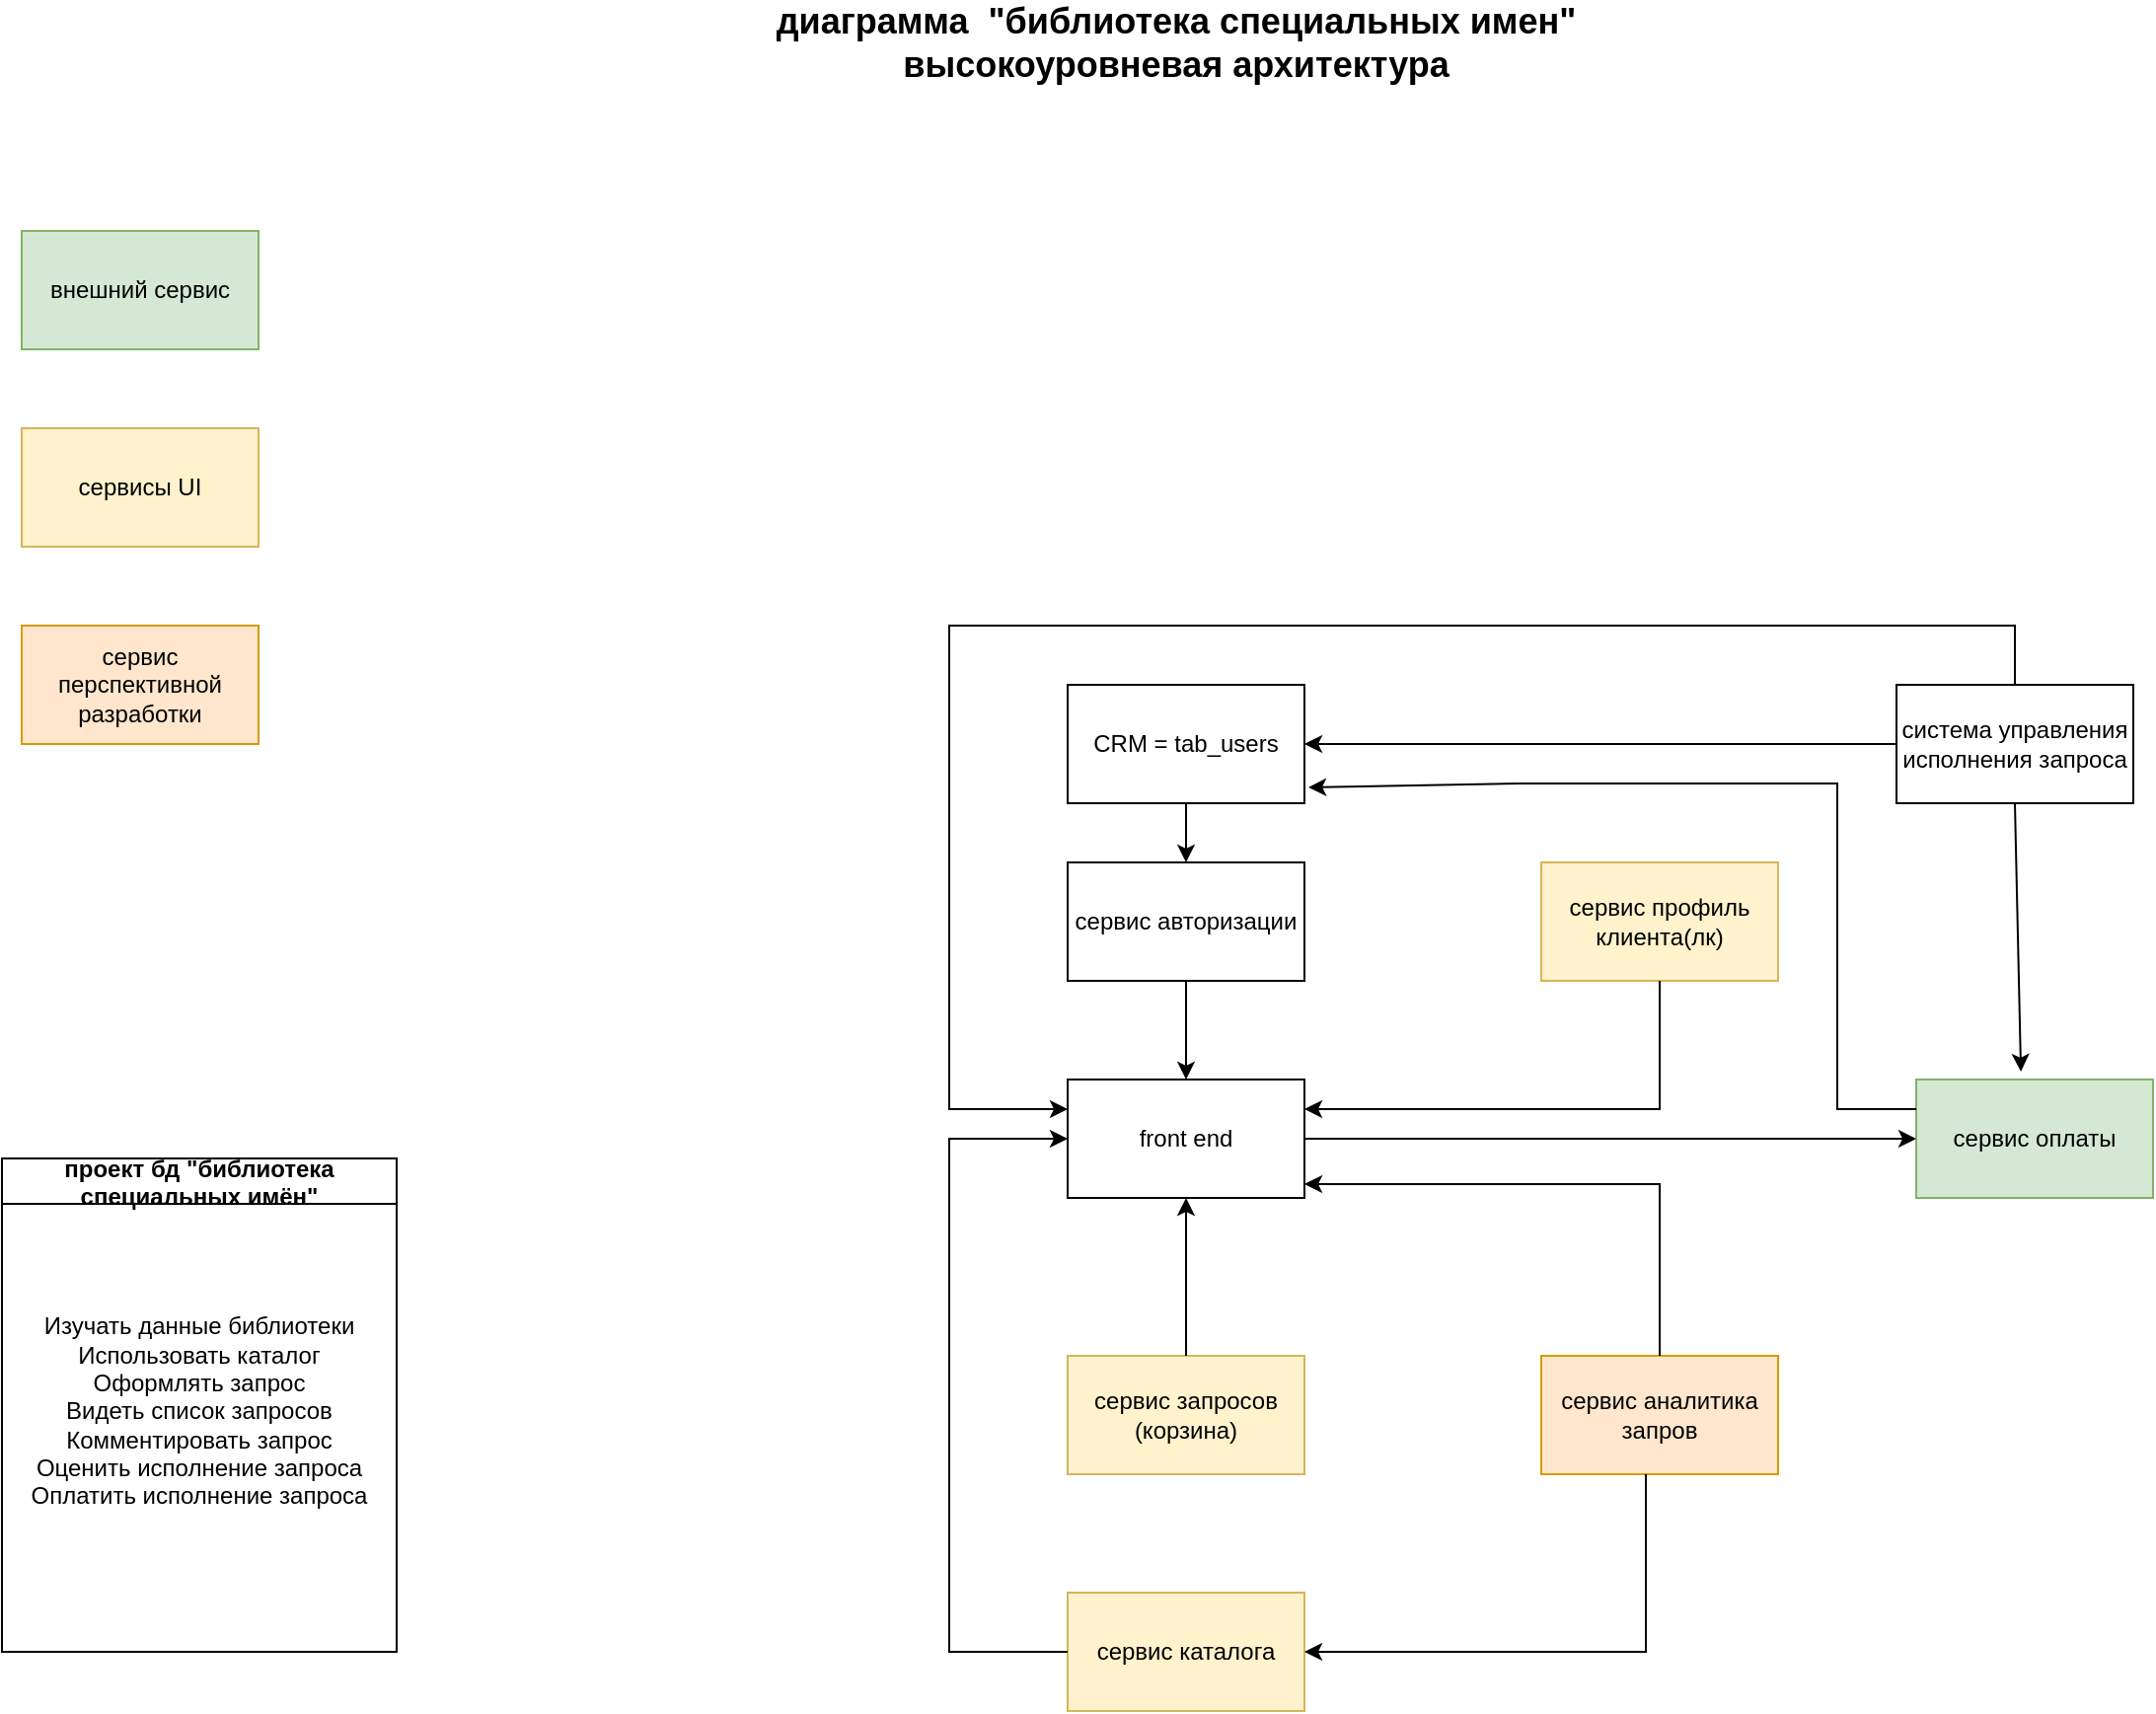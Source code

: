 <mxfile version="20.2.3" type="github" pages="2">
  <diagram id="uOLnhWXbvwbu3YFsVj8e" name="Страница 1">
    <mxGraphModel dx="1102" dy="569" grid="1" gridSize="10" guides="1" tooltips="1" connect="1" arrows="1" fold="1" page="1" pageScale="1" pageWidth="1654" pageHeight="2336" math="0" shadow="0">
      <root>
        <mxCell id="0" />
        <mxCell id="1" parent="0" />
        <mxCell id="KiBXUwX40HchvvAshSLg-1" value="front end" style="rounded=0;whiteSpace=wrap;html=1;" parent="1" vertex="1">
          <mxGeometry x="570" y="1430" width="120" height="60" as="geometry" />
        </mxCell>
        <mxCell id="KiBXUwX40HchvvAshSLg-2" value="сервис каталога" style="rounded=0;whiteSpace=wrap;html=1;fillColor=#fff2cc;strokeColor=#d6b656;" parent="1" vertex="1">
          <mxGeometry x="570" y="1690" width="120" height="60" as="geometry" />
        </mxCell>
        <mxCell id="KiBXUwX40HchvvAshSLg-3" value="CRM = tab_users" style="rounded=0;whiteSpace=wrap;html=1;" parent="1" vertex="1">
          <mxGeometry x="570" y="1230" width="120" height="60" as="geometry" />
        </mxCell>
        <mxCell id="KiBXUwX40HchvvAshSLg-4" value="система управления исполнения запроса" style="rounded=0;whiteSpace=wrap;html=1;" parent="1" vertex="1">
          <mxGeometry x="990" y="1230" width="120" height="60" as="geometry" />
        </mxCell>
        <mxCell id="KiBXUwX40HchvvAshSLg-5" value="сервис запросов&lt;br&gt;(корзина)" style="rounded=0;whiteSpace=wrap;html=1;fillColor=#fff2cc;strokeColor=#d6b656;" parent="1" vertex="1">
          <mxGeometry x="570" y="1570" width="120" height="60" as="geometry" />
        </mxCell>
        <mxCell id="KiBXUwX40HchvvAshSLg-6" value="сервис оплаты" style="rounded=0;whiteSpace=wrap;html=1;fillColor=#d5e8d4;strokeColor=#82b366;" parent="1" vertex="1">
          <mxGeometry x="1000" y="1430" width="120" height="60" as="geometry" />
        </mxCell>
        <mxCell id="KiBXUwX40HchvvAshSLg-7" value="сервис аналитика запров" style="rounded=0;whiteSpace=wrap;html=1;fillColor=#ffe6cc;strokeColor=#d79b00;" parent="1" vertex="1">
          <mxGeometry x="810" y="1570" width="120" height="60" as="geometry" />
        </mxCell>
        <mxCell id="KiBXUwX40HchvvAshSLg-8" value="сервис авторизации" style="rounded=0;whiteSpace=wrap;html=1;" parent="1" vertex="1">
          <mxGeometry x="570" y="1320" width="120" height="60" as="geometry" />
        </mxCell>
        <mxCell id="KiBXUwX40HchvvAshSLg-9" value="" style="endArrow=classic;html=1;rounded=0;entryX=0.5;entryY=0;entryDx=0;entryDy=0;" parent="1" source="KiBXUwX40HchvvAshSLg-8" target="KiBXUwX40HchvvAshSLg-1" edge="1">
          <mxGeometry width="50" height="50" relative="1" as="geometry">
            <mxPoint x="622" y="1470" as="sourcePoint" />
            <mxPoint x="660" y="1500" as="targetPoint" />
          </mxGeometry>
        </mxCell>
        <mxCell id="KiBXUwX40HchvvAshSLg-10" value="" style="endArrow=classic;html=1;rounded=0;" parent="1" target="KiBXUwX40HchvvAshSLg-8" edge="1">
          <mxGeometry width="50" height="50" relative="1" as="geometry">
            <mxPoint x="630" y="1290" as="sourcePoint" />
            <mxPoint x="680" y="1240" as="targetPoint" />
          </mxGeometry>
        </mxCell>
        <mxCell id="KiBXUwX40HchvvAshSLg-11" value="" style="endArrow=classic;html=1;rounded=0;entryX=0.5;entryY=1;entryDx=0;entryDy=0;" parent="1" target="KiBXUwX40HchvvAshSLg-1" edge="1">
          <mxGeometry width="50" height="50" relative="1" as="geometry">
            <mxPoint x="630" y="1570" as="sourcePoint" />
            <mxPoint x="680" y="1520" as="targetPoint" />
          </mxGeometry>
        </mxCell>
        <mxCell id="KiBXUwX40HchvvAshSLg-12" value="" style="endArrow=classic;html=1;rounded=0;exitX=0;exitY=0.5;exitDx=0;exitDy=0;" parent="1" source="KiBXUwX40HchvvAshSLg-4" target="KiBXUwX40HchvvAshSLg-3" edge="1">
          <mxGeometry width="50" height="50" relative="1" as="geometry">
            <mxPoint x="820" y="1490" as="sourcePoint" />
            <mxPoint x="870" y="1440" as="targetPoint" />
          </mxGeometry>
        </mxCell>
        <mxCell id="KiBXUwX40HchvvAshSLg-14" value="" style="endArrow=classic;html=1;rounded=0;exitX=0.5;exitY=1;exitDx=0;exitDy=0;entryX=0.442;entryY=-0.067;entryDx=0;entryDy=0;entryPerimeter=0;" parent="1" source="KiBXUwX40HchvvAshSLg-4" target="KiBXUwX40HchvvAshSLg-6" edge="1">
          <mxGeometry width="50" height="50" relative="1" as="geometry">
            <mxPoint x="820" y="1510" as="sourcePoint" />
            <mxPoint x="870" y="1460" as="targetPoint" />
          </mxGeometry>
        </mxCell>
        <mxCell id="KiBXUwX40HchvvAshSLg-15" value="" style="endArrow=classic;html=1;rounded=0;exitX=0;exitY=0.25;exitDx=0;exitDy=0;entryX=1.017;entryY=0.867;entryDx=0;entryDy=0;entryPerimeter=0;" parent="1" source="KiBXUwX40HchvvAshSLg-6" target="KiBXUwX40HchvvAshSLg-3" edge="1">
          <mxGeometry width="50" height="50" relative="1" as="geometry">
            <mxPoint x="820" y="1510" as="sourcePoint" />
            <mxPoint x="870" y="1460" as="targetPoint" />
            <Array as="points">
              <mxPoint x="960" y="1445" />
              <mxPoint x="960" y="1280" />
              <mxPoint x="800" y="1280" />
            </Array>
          </mxGeometry>
        </mxCell>
        <mxCell id="KiBXUwX40HchvvAshSLg-16" value="сервис профиль клиента(лк)" style="rounded=0;whiteSpace=wrap;html=1;fillColor=#fff2cc;strokeColor=#d6b656;" parent="1" vertex="1">
          <mxGeometry x="810" y="1320" width="120" height="60" as="geometry" />
        </mxCell>
        <mxCell id="KiBXUwX40HchvvAshSLg-17" value="" style="endArrow=classic;html=1;rounded=0;exitX=1;exitY=0.5;exitDx=0;exitDy=0;entryX=0;entryY=0.5;entryDx=0;entryDy=0;" parent="1" source="KiBXUwX40HchvvAshSLg-1" target="KiBXUwX40HchvvAshSLg-6" edge="1">
          <mxGeometry width="50" height="50" relative="1" as="geometry">
            <mxPoint x="820" y="1510" as="sourcePoint" />
            <mxPoint x="870" y="1460" as="targetPoint" />
          </mxGeometry>
        </mxCell>
        <mxCell id="KiBXUwX40HchvvAshSLg-18" value="" style="endArrow=classic;html=1;rounded=0;exitX=0;exitY=0.5;exitDx=0;exitDy=0;entryX=0;entryY=0.5;entryDx=0;entryDy=0;" parent="1" source="KiBXUwX40HchvvAshSLg-2" target="KiBXUwX40HchvvAshSLg-1" edge="1">
          <mxGeometry width="50" height="50" relative="1" as="geometry">
            <mxPoint x="620" y="1690" as="sourcePoint" />
            <mxPoint x="500" y="1410" as="targetPoint" />
            <Array as="points">
              <mxPoint x="510" y="1720" />
              <mxPoint x="510" y="1460" />
            </Array>
          </mxGeometry>
        </mxCell>
        <mxCell id="KiBXUwX40HchvvAshSLg-20" value="" style="endArrow=classic;html=1;rounded=0;entryX=1;entryY=0.883;entryDx=0;entryDy=0;entryPerimeter=0;exitX=0.5;exitY=0;exitDx=0;exitDy=0;" parent="1" source="KiBXUwX40HchvvAshSLg-7" target="KiBXUwX40HchvvAshSLg-1" edge="1">
          <mxGeometry width="50" height="50" relative="1" as="geometry">
            <mxPoint x="690" y="1600" as="sourcePoint" />
            <mxPoint x="740" y="1550" as="targetPoint" />
            <Array as="points">
              <mxPoint x="870" y="1483" />
            </Array>
          </mxGeometry>
        </mxCell>
        <mxCell id="KiBXUwX40HchvvAshSLg-21" value="" style="endArrow=classic;html=1;rounded=0;entryX=1;entryY=0.5;entryDx=0;entryDy=0;" parent="1" target="KiBXUwX40HchvvAshSLg-2" edge="1">
          <mxGeometry width="50" height="50" relative="1" as="geometry">
            <mxPoint x="863" y="1630" as="sourcePoint" />
            <mxPoint x="740" y="1670" as="targetPoint" />
            <Array as="points">
              <mxPoint x="863" y="1720" />
            </Array>
          </mxGeometry>
        </mxCell>
        <mxCell id="KiBXUwX40HchvvAshSLg-22" value="" style="endArrow=classic;html=1;rounded=0;exitX=0.5;exitY=1;exitDx=0;exitDy=0;entryX=1;entryY=0.25;entryDx=0;entryDy=0;" parent="1" source="KiBXUwX40HchvvAshSLg-16" target="KiBXUwX40HchvvAshSLg-1" edge="1">
          <mxGeometry width="50" height="50" relative="1" as="geometry">
            <mxPoint x="820" y="1510" as="sourcePoint" />
            <mxPoint x="870" y="1460" as="targetPoint" />
            <Array as="points">
              <mxPoint x="870" y="1445" />
            </Array>
          </mxGeometry>
        </mxCell>
        <mxCell id="KiBXUwX40HchvvAshSLg-24" value="" style="endArrow=classic;html=1;rounded=0;entryX=0;entryY=0.25;entryDx=0;entryDy=0;exitX=0.5;exitY=0;exitDx=0;exitDy=0;" parent="1" source="KiBXUwX40HchvvAshSLg-4" target="KiBXUwX40HchvvAshSLg-1" edge="1">
          <mxGeometry width="50" height="50" relative="1" as="geometry">
            <mxPoint x="930" y="1200" as="sourcePoint" />
            <mxPoint x="870" y="1460" as="targetPoint" />
            <Array as="points">
              <mxPoint x="1050" y="1200" />
              <mxPoint x="510" y="1200" />
              <mxPoint x="510" y="1445" />
            </Array>
          </mxGeometry>
        </mxCell>
        <mxCell id="poS7j5ykNW21V9rGCTSn-1" value="диаграмма&amp;nbsp; &quot;библиотека специальных имен&quot; высокоуровневая архитектура" style="text;html=1;strokeColor=none;fillColor=none;align=center;verticalAlign=middle;whiteSpace=wrap;rounded=0;fontStyle=1;fontSize=18;" parent="1" vertex="1">
          <mxGeometry x="390" y="890" width="470" height="30" as="geometry" />
        </mxCell>
        <mxCell id="sejF_Mk4EfJU3O1FlYMp-1" value="внешний сервис" style="rounded=0;whiteSpace=wrap;html=1;fillColor=#d5e8d4;strokeColor=#82b366;" parent="1" vertex="1">
          <mxGeometry x="40" y="1000" width="120" height="60" as="geometry" />
        </mxCell>
        <mxCell id="sejF_Mk4EfJU3O1FlYMp-2" value="сервисы UI" style="rounded=0;whiteSpace=wrap;html=1;fillColor=#fff2cc;strokeColor=#d6b656;" parent="1" vertex="1">
          <mxGeometry x="40" y="1100" width="120" height="60" as="geometry" />
        </mxCell>
        <mxCell id="sejF_Mk4EfJU3O1FlYMp-3" value="сервис перспективной разработки" style="rounded=0;whiteSpace=wrap;html=1;fillColor=#ffe6cc;strokeColor=#d79b00;" parent="1" vertex="1">
          <mxGeometry x="40" y="1200" width="120" height="60" as="geometry" />
        </mxCell>
        <mxCell id="a0_3FXgPY6l11k68r1m9-2" value="проект бд &quot;библиотека &#xa;специальных имён&quot;" style="swimlane;" parent="1" vertex="1">
          <mxGeometry x="30" y="1470" width="200" height="250" as="geometry">
            <mxRectangle x="40" y="1310" width="140" height="30" as="alternateBounds" />
          </mxGeometry>
        </mxCell>
        <mxCell id="LjXbcE_WTVgvDwUwSeUg-1" value="Изучать данные библиотеки&lt;br&gt;Использовать каталог&lt;br&gt;Оформлять запрос&lt;br&gt;Видеть список запросов&lt;br&gt;Комментировать запрос&lt;br&gt;Оценить исполнение запроса&lt;br&gt;Оплатить исполнение запроса" style="text;html=1;strokeColor=none;fillColor=none;align=center;verticalAlign=middle;whiteSpace=wrap;rounded=0;" parent="a0_3FXgPY6l11k68r1m9-2" vertex="1">
          <mxGeometry x="10" y="45" width="180" height="165" as="geometry" />
        </mxCell>
      </root>
    </mxGraphModel>
  </diagram>
  <diagram id="ojLo5bL1_3SbhHeNFm-r" name="Страница 2">
    <mxGraphModel dx="1102" dy="569" grid="1" gridSize="10" guides="1" tooltips="1" connect="1" arrows="1" fold="1" page="1" pageScale="1" pageWidth="1654" pageHeight="2336" math="0" shadow="0">
      <root>
        <mxCell id="0" />
        <mxCell id="1" parent="0" />
        <mxCell id="XQbUPEfCAZjohGdiWMpB-1" value="CJM" style="text;html=1;strokeColor=none;fillColor=none;align=center;verticalAlign=middle;whiteSpace=wrap;rounded=0;" parent="1" vertex="1">
          <mxGeometry x="530" y="30" width="60" height="30" as="geometry" />
        </mxCell>
        <mxCell id="XQbUPEfCAZjohGdiWMpB-2" value="старт" style="ellipse;whiteSpace=wrap;html=1;aspect=fixed;" parent="1" vertex="1">
          <mxGeometry x="120" y="220" width="80" height="80" as="geometry" />
        </mxCell>
        <mxCell id="XQbUPEfCAZjohGdiWMpB-3" value="вижу главную страницу" style="rounded=0;whiteSpace=wrap;html=1;" parent="1" vertex="1">
          <mxGeometry x="270" y="230" width="120" height="60" as="geometry" />
        </mxCell>
        <mxCell id="XQbUPEfCAZjohGdiWMpB-4" value="" style="endArrow=classic;html=1;rounded=0;entryX=0;entryY=0.5;entryDx=0;entryDy=0;" parent="1" target="XQbUPEfCAZjohGdiWMpB-3" edge="1">
          <mxGeometry width="50" height="50" relative="1" as="geometry">
            <mxPoint x="200" y="260" as="sourcePoint" />
            <mxPoint x="250" y="210" as="targetPoint" />
          </mxGeometry>
        </mxCell>
        <mxCell id="XQbUPEfCAZjohGdiWMpB-5" value="ищу в каталоге" style="rounded=0;whiteSpace=wrap;html=1;" parent="1" vertex="1">
          <mxGeometry x="480" y="230" width="120" height="60" as="geometry" />
        </mxCell>
        <mxCell id="XQbUPEfCAZjohGdiWMpB-6" value="личный кабинет&lt;br&gt;" style="rounded=0;whiteSpace=wrap;html=1;" parent="1" vertex="1">
          <mxGeometry x="270" y="710" width="120" height="60" as="geometry" />
        </mxCell>
        <mxCell id="XQbUPEfCAZjohGdiWMpB-7" value="изучение библиотеки" style="rounded=0;whiteSpace=wrap;html=1;" parent="1" vertex="1">
          <mxGeometry x="690" y="340" width="120" height="60" as="geometry" />
        </mxCell>
        <mxCell id="XQbUPEfCAZjohGdiWMpB-8" value="выбираю специальное имя" style="rounded=0;whiteSpace=wrap;html=1;" parent="1" vertex="1">
          <mxGeometry x="480" y="340" width="120" height="60" as="geometry" />
        </mxCell>
        <mxCell id="XQbUPEfCAZjohGdiWMpB-9" value="" style="endArrow=classic;html=1;rounded=0;entryX=0;entryY=0.5;entryDx=0;entryDy=0;" parent="1" target="XQbUPEfCAZjohGdiWMpB-5" edge="1">
          <mxGeometry width="50" height="50" relative="1" as="geometry">
            <mxPoint x="390" y="260" as="sourcePoint" />
            <mxPoint x="440" y="210" as="targetPoint" />
          </mxGeometry>
        </mxCell>
        <mxCell id="XQbUPEfCAZjohGdiWMpB-11" value="" style="endArrow=classic;html=1;rounded=0;exitX=0.5;exitY=1;exitDx=0;exitDy=0;entryX=0.5;entryY=0;entryDx=0;entryDy=0;" parent="1" source="XQbUPEfCAZjohGdiWMpB-5" target="XQbUPEfCAZjohGdiWMpB-8" edge="1">
          <mxGeometry width="50" height="50" relative="1" as="geometry">
            <mxPoint x="540" y="310" as="sourcePoint" />
            <mxPoint x="590" y="260" as="targetPoint" />
          </mxGeometry>
        </mxCell>
        <mxCell id="ZQAKJ8Rejaf8JZ3nZ82J-1" value="" style="endArrow=classic;html=1;rounded=0;entryX=-0.017;entryY=0.633;entryDx=0;entryDy=0;entryPerimeter=0;" parent="1" target="XQbUPEfCAZjohGdiWMpB-7" edge="1">
          <mxGeometry width="50" height="50" relative="1" as="geometry">
            <mxPoint x="600" y="380" as="sourcePoint" />
            <mxPoint x="650" y="330" as="targetPoint" />
          </mxGeometry>
        </mxCell>
        <mxCell id="ZQAKJ8Rejaf8JZ3nZ82J-2" value="запрос&amp;nbsp; исполнен" style="rounded=0;whiteSpace=wrap;html=1;" parent="1" vertex="1">
          <mxGeometry x="700" y="590" width="120" height="60" as="geometry" />
        </mxCell>
        <mxCell id="ZQAKJ8Rejaf8JZ3nZ82J-3" value="оформляю запрос" style="rounded=0;whiteSpace=wrap;html=1;" parent="1" vertex="1">
          <mxGeometry x="480" y="470" width="120" height="60" as="geometry" />
        </mxCell>
        <mxCell id="ZQAKJ8Rejaf8JZ3nZ82J-4" value="запрос боту" style="rounded=0;whiteSpace=wrap;html=1;" parent="1" vertex="1">
          <mxGeometry x="480" y="590" width="120" height="60" as="geometry" />
        </mxCell>
        <mxCell id="ZQAKJ8Rejaf8JZ3nZ82J-5" value="оценить исполнение запроса" style="rounded=0;whiteSpace=wrap;html=1;" parent="1" vertex="1">
          <mxGeometry x="910" y="590" width="120" height="60" as="geometry" />
        </mxCell>
        <mxCell id="ZQAKJ8Rejaf8JZ3nZ82J-6" value="планирую запрос мастеру&lt;br&gt;&amp;nbsp;" style="rounded=0;whiteSpace=wrap;html=1;" parent="1" vertex="1">
          <mxGeometry x="700" y="470" width="120" height="60" as="geometry" />
        </mxCell>
        <mxCell id="s76PbjGOmFIlqRJ48tw0-1" value="" style="endArrow=classic;html=1;rounded=0;entryX=0;entryY=0.5;entryDx=0;entryDy=0;exitX=1;exitY=0.5;exitDx=0;exitDy=0;" parent="1" source="XQbUPEfCAZjohGdiWMpB-6" target="s76PbjGOmFIlqRJ48tw0-18" edge="1">
          <mxGeometry width="50" height="50" relative="1" as="geometry">
            <mxPoint x="390" y="370" as="sourcePoint" />
            <mxPoint x="440" y="830" as="targetPoint" />
            <Array as="points" />
          </mxGeometry>
        </mxCell>
        <mxCell id="s76PbjGOmFIlqRJ48tw0-2" value="" style="endArrow=classic;html=1;rounded=0;exitX=0.5;exitY=1;exitDx=0;exitDy=0;" parent="1" source="XQbUPEfCAZjohGdiWMpB-8" target="ZQAKJ8Rejaf8JZ3nZ82J-3" edge="1">
          <mxGeometry width="50" height="50" relative="1" as="geometry">
            <mxPoint x="530" y="410" as="sourcePoint" />
            <mxPoint x="580" y="360" as="targetPoint" />
          </mxGeometry>
        </mxCell>
        <mxCell id="s76PbjGOmFIlqRJ48tw0-4" value="" style="endArrow=classic;html=1;rounded=0;entryX=0.5;entryY=0;entryDx=0;entryDy=0;" parent="1" target="ZQAKJ8Rejaf8JZ3nZ82J-4" edge="1">
          <mxGeometry width="50" height="50" relative="1" as="geometry">
            <mxPoint x="540" y="530" as="sourcePoint" />
            <mxPoint x="540" y="580" as="targetPoint" />
          </mxGeometry>
        </mxCell>
        <mxCell id="s76PbjGOmFIlqRJ48tw0-5" value="" style="endArrow=classic;html=1;rounded=0;entryX=0;entryY=0.5;entryDx=0;entryDy=0;exitX=1;exitY=0.5;exitDx=0;exitDy=0;" parent="1" source="ZQAKJ8Rejaf8JZ3nZ82J-3" target="ZQAKJ8Rejaf8JZ3nZ82J-6" edge="1">
          <mxGeometry width="50" height="50" relative="1" as="geometry">
            <mxPoint x="600" y="510" as="sourcePoint" />
            <mxPoint x="650" y="460" as="targetPoint" />
          </mxGeometry>
        </mxCell>
        <mxCell id="s76PbjGOmFIlqRJ48tw0-6" value="" style="endArrow=classic;html=1;rounded=0;entryX=0;entryY=0.5;entryDx=0;entryDy=0;" parent="1" target="ZQAKJ8Rejaf8JZ3nZ82J-2" edge="1">
          <mxGeometry width="50" height="50" relative="1" as="geometry">
            <mxPoint x="600" y="620" as="sourcePoint" />
            <mxPoint x="650" y="570" as="targetPoint" />
          </mxGeometry>
        </mxCell>
        <mxCell id="s76PbjGOmFIlqRJ48tw0-7" value="делаю оплату&amp;nbsp;" style="rounded=0;whiteSpace=wrap;html=1;" parent="1" vertex="1">
          <mxGeometry x="1120" y="590" width="120" height="60" as="geometry" />
        </mxCell>
        <mxCell id="s76PbjGOmFIlqRJ48tw0-8" value="ставлю оценку&lt;br&gt;" style="rounded=0;whiteSpace=wrap;html=1;" parent="1" vertex="1">
          <mxGeometry x="910" y="710" width="120" height="60" as="geometry" />
        </mxCell>
        <mxCell id="s76PbjGOmFIlqRJ48tw0-9" value="выход" style="rounded=0;whiteSpace=wrap;html=1;" parent="1" vertex="1">
          <mxGeometry x="1120" y="710" width="120" height="60" as="geometry" />
        </mxCell>
        <mxCell id="s76PbjGOmFIlqRJ48tw0-10" value="финиш" style="ellipse;whiteSpace=wrap;html=1;aspect=fixed;fillColor=#f5f5f5;strokeColor=#666666;gradientColor=#b3b3b3;strokeWidth=8;" parent="1" vertex="1">
          <mxGeometry x="1310" y="710" width="80" height="80" as="geometry" />
        </mxCell>
        <mxCell id="s76PbjGOmFIlqRJ48tw0-11" value="" style="endArrow=classic;html=1;rounded=0;" parent="1" edge="1">
          <mxGeometry width="50" height="50" relative="1" as="geometry">
            <mxPoint x="1240" y="750" as="sourcePoint" />
            <mxPoint x="1310" y="750" as="targetPoint" />
          </mxGeometry>
        </mxCell>
        <mxCell id="s76PbjGOmFIlqRJ48tw0-12" value="" style="endArrow=classic;html=1;rounded=0;entryX=0;entryY=0.5;entryDx=0;entryDy=0;" parent="1" target="ZQAKJ8Rejaf8JZ3nZ82J-5" edge="1">
          <mxGeometry width="50" height="50" relative="1" as="geometry">
            <mxPoint x="820" y="620" as="sourcePoint" />
            <mxPoint x="870" y="570" as="targetPoint" />
          </mxGeometry>
        </mxCell>
        <mxCell id="s76PbjGOmFIlqRJ48tw0-13" value="" style="endArrow=classic;html=1;rounded=0;entryX=0;entryY=0.5;entryDx=0;entryDy=0;" parent="1" target="s76PbjGOmFIlqRJ48tw0-7" edge="1">
          <mxGeometry width="50" height="50" relative="1" as="geometry">
            <mxPoint x="1030" y="620" as="sourcePoint" />
            <mxPoint x="1080" y="570" as="targetPoint" />
          </mxGeometry>
        </mxCell>
        <mxCell id="s76PbjGOmFIlqRJ48tw0-14" value="" style="endArrow=classic;html=1;rounded=0;entryX=0.5;entryY=0;entryDx=0;entryDy=0;" parent="1" source="ZQAKJ8Rejaf8JZ3nZ82J-5" target="s76PbjGOmFIlqRJ48tw0-8" edge="1">
          <mxGeometry width="50" height="50" relative="1" as="geometry">
            <mxPoint x="970" y="660" as="sourcePoint" />
            <mxPoint x="1010" y="600" as="targetPoint" />
          </mxGeometry>
        </mxCell>
        <mxCell id="s76PbjGOmFIlqRJ48tw0-15" value="" style="endArrow=classic;html=1;rounded=0;entryX=0.5;entryY=0;entryDx=0;entryDy=0;exitX=0.5;exitY=1;exitDx=0;exitDy=0;" parent="1" source="s76PbjGOmFIlqRJ48tw0-7" target="s76PbjGOmFIlqRJ48tw0-9" edge="1">
          <mxGeometry width="50" height="50" relative="1" as="geometry">
            <mxPoint x="1170" y="650" as="sourcePoint" />
            <mxPoint x="1220" y="600" as="targetPoint" />
          </mxGeometry>
        </mxCell>
        <mxCell id="s76PbjGOmFIlqRJ48tw0-16" value="" style="endArrow=classic;html=1;rounded=0;entryX=0;entryY=0.5;entryDx=0;entryDy=0;" parent="1" target="s76PbjGOmFIlqRJ48tw0-9" edge="1">
          <mxGeometry width="50" height="50" relative="1" as="geometry">
            <mxPoint x="1030" y="740" as="sourcePoint" />
            <mxPoint x="1080" y="690" as="targetPoint" />
          </mxGeometry>
        </mxCell>
        <mxCell id="s76PbjGOmFIlqRJ48tw0-18" value="список запросов&lt;br&gt;" style="rounded=0;whiteSpace=wrap;html=1;" parent="1" vertex="1">
          <mxGeometry x="480" y="710" width="120" height="60" as="geometry" />
        </mxCell>
        <mxCell id="s76PbjGOmFIlqRJ48tw0-19" value="комментировать запрос" style="rounded=0;whiteSpace=wrap;html=1;" parent="1" vertex="1">
          <mxGeometry x="480" y="800" width="120" height="60" as="geometry" />
        </mxCell>
        <mxCell id="s76PbjGOmFIlqRJ48tw0-21" value="" style="endArrow=classic;html=1;rounded=0;exitX=0.5;exitY=1;exitDx=0;exitDy=0;entryX=0.5;entryY=0;entryDx=0;entryDy=0;" parent="1" source="XQbUPEfCAZjohGdiWMpB-3" target="XQbUPEfCAZjohGdiWMpB-6" edge="1">
          <mxGeometry width="50" height="50" relative="1" as="geometry">
            <mxPoint x="690" y="610" as="sourcePoint" />
            <mxPoint x="740" y="560" as="targetPoint" />
          </mxGeometry>
        </mxCell>
        <mxCell id="s76PbjGOmFIlqRJ48tw0-22" value="" style="endArrow=classic;html=1;rounded=0;entryX=0;entryY=0.5;entryDx=0;entryDy=0;exitX=1;exitY=0.5;exitDx=0;exitDy=0;" parent="1" source="XQbUPEfCAZjohGdiWMpB-6" target="s76PbjGOmFIlqRJ48tw0-19" edge="1">
          <mxGeometry width="50" height="50" relative="1" as="geometry">
            <mxPoint x="420" y="840" as="sourcePoint" />
            <mxPoint x="490" y="810" as="targetPoint" />
            <Array as="points" />
          </mxGeometry>
        </mxCell>
        <mxCell id="s76PbjGOmFIlqRJ48tw0-23" value="" style="endArrow=classic;html=1;rounded=0;entryX=0.25;entryY=0;entryDx=0;entryDy=0;" parent="1" target="ZQAKJ8Rejaf8JZ3nZ82J-3" edge="1">
          <mxGeometry width="50" height="50" relative="1" as="geometry">
            <mxPoint x="340" y="290" as="sourcePoint" />
            <mxPoint x="500" y="460" as="targetPoint" />
          </mxGeometry>
        </mxCell>
        <mxCell id="Ya5ZVaZgS6Jp51EnfaGp-1" value="" style="endArrow=classic;html=1;rounded=0;entryX=0.431;entryY=-0.05;entryDx=0;entryDy=0;entryPerimeter=0;" parent="1" target="XQbUPEfCAZjohGdiWMpB-7" edge="1">
          <mxGeometry width="50" height="50" relative="1" as="geometry">
            <mxPoint x="600" y="260" as="sourcePoint" />
            <mxPoint x="790" y="270" as="targetPoint" />
            <Array as="points">
              <mxPoint x="742" y="260" />
            </Array>
          </mxGeometry>
        </mxCell>
        <mxCell id="Ya5ZVaZgS6Jp51EnfaGp-2" value="" style="endArrow=classic;html=1;rounded=0;exitX=0.5;exitY=1;exitDx=0;exitDy=0;" parent="1" source="ZQAKJ8Rejaf8JZ3nZ82J-6" target="ZQAKJ8Rejaf8JZ3nZ82J-2" edge="1">
          <mxGeometry width="50" height="50" relative="1" as="geometry">
            <mxPoint x="690" y="610" as="sourcePoint" />
            <mxPoint x="740" y="560" as="targetPoint" />
          </mxGeometry>
        </mxCell>
      </root>
    </mxGraphModel>
  </diagram>
</mxfile>
